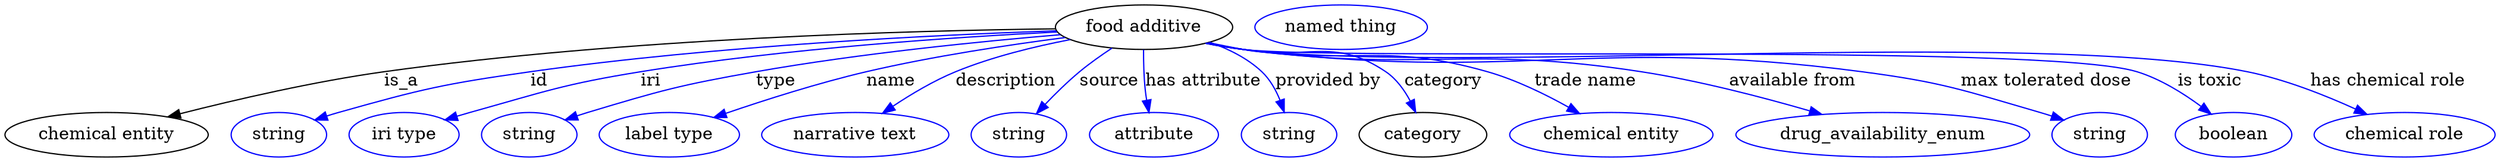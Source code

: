 digraph {
	graph [bb="0,0,2002.7,123"];
	node [label="\N"];
	"food additive"	[height=0.5,
		label="food additive",
		pos="915.89,105",
		width=1.9859];
	"chemical entity"	[height=0.5,
		pos="81.893,18",
		width=2.2748];
	"food additive" -> "chemical entity"	[label=is_a,
		lp="319.89,61.5",
		pos="e,131.29,32.454 844.15,103.64 729.76,102.23 499.21,95.939 305.89,69 249.39,61.126 186.03,46.421 141.15,34.987"];
	id	[color=blue,
		height=0.5,
		label=string,
		pos="219.89,18",
		width=1.0652];
	"food additive" -> id	[color=blue,
		label=id,
		lp="431.89,61.5",
		pos="e,248.88,29.966 845.24,101.98 749.56,98.559 573.64,89.835 424.89,69 354.28,59.109 336.54,55.278 267.89,36 264.79,35.128 261.59,34.158 \
258.39,33.138",
		style=solid];
	iri	[color=blue,
		height=0.5,
		label="iri type",
		pos="320.89,18",
		width=1.2277];
	"food additive" -> iri	[color=blue,
		label=iri,
		lp="519.89,61.5",
		pos="e,354.29,29.804 845.8,101.12 764.91,97.058 628.11,87.921 511.89,69 460.34,60.606 402.49,44.49 364.1,32.818",
		style=solid];
	type	[color=blue,
		height=0.5,
		label=string,
		pos="421.89,18",
		width=1.0652];
	"food additive" -> type	[color=blue,
		label=type,
		lp="620.89,61.5",
		pos="e,450.81,30.019 848.51,98.882 785.27,93.499 688.22,83.739 604.89,69 543.64,58.167 528.45,53.938 468.89,36 466.13,35.167 463.29,34.264 \
460.44,33.322",
		style=solid];
	name	[color=blue,
		height=0.5,
		label="label type",
		pos="534.89,18",
		width=1.5707];
	"food additive" -> name	[color=blue,
		label=name,
		lp="712.89,61.5",
		pos="e,570.54,31.982 852.44,96.631 807.55,90.789 746.11,81.521 692.89,69 654.35,59.932 611.59,46.166 580.29,35.372",
		style=solid];
	description	[color=blue,
		height=0.5,
		label="narrative text",
		pos="684.89,18",
		width=2.0943];
	"food additive" -> description	[color=blue,
		label=description,
		lp="804.39,61.5",
		pos="e,706.27,35.341 855.98,95.04 827.39,89.56 793.13,81.2 763.89,69 746.65,61.805 728.94,50.972 714.67,41.226",
		style=solid];
	source	[color=blue,
		height=0.5,
		label=string,
		pos="816.89,18",
		width=1.0652];
	"food additive" -> source	[color=blue,
		label=source,
		lp="887.89,61.5",
		pos="e,830.45,35.2 889.94,88.177 881.35,82.516 871.94,75.835 863.89,69 854.58,61.085 845.18,51.484 837.26,42.819",
		style=solid];
	"has attribute"	[color=blue,
		height=0.5,
		label=attribute,
		pos="924.89,18",
		width=1.4443];
	"food additive" -> "has attribute"	[color=blue,
		label="has attribute",
		lp="963.89,61.5",
		pos="e,920.28,35.966 915.37,86.814 915.29,77.14 915.56,64.858 916.89,54 917.22,51.309 917.67,48.522 918.19,45.749",
		style=solid];
	"provided by"	[color=blue,
		height=0.5,
		label=string,
		pos="1032.9,18",
		width=1.0652];
	"food additive" -> "provided by"	[color=blue,
		label="provided by",
		lp="1064.4,61.5",
		pos="e,1029,36.312 968.89,92.779 983.87,87.547 999.24,79.957 1010.9,69 1017.5,62.743 1022.3,54.117 1025.7,45.79",
		style=solid];
	category	[height=0.5,
		pos="1140.9,18",
		width=1.4263];
	"food additive" -> category	[color=blue,
		label=category,
		lp="1157.4,61.5",
		pos="e,1135,36.101 967.88,92.526 977.19,90.593 986.82,88.673 995.89,87 1046.8,77.62 1068,97.904 1110.9,69 1119.5,63.207 1126,54.046 1130.7,\
45.139",
		style=solid];
	"trade name"	[color=blue,
		height=0.5,
		label="chemical entity",
		pos="1291.9,18",
		width=2.2748];
	"food additive" -> "trade name"	[color=blue,
		label="trade name",
		lp="1270.9,61.5",
		pos="e,1266.5,35.187 966.94,92.212 976.52,90.267 986.49,88.424 995.89,87 1082.8,73.839 1108.4,93.246 1192.9,69 1215.5,62.504 1239.1,50.799 \
1257.6,40.346",
		style=solid];
	"available from"	[color=blue,
		height=0.5,
		label=drug_availability_enum,
		pos="1509.9,18",
		width=3.2858];
	"food additive" -> "available from"	[color=blue,
		label="available from",
		lp="1438.4,61.5",
		pos="e,1461,34.441 966.05,92.116 975.89,90.13 986.18,88.297 995.89,87 1137.1,68.14 1175.1,90.881 1315.9,69 1362,61.84 1413,48.472 1451.1,\
37.36",
		style=solid];
	"max tolerated dose"	[color=blue,
		height=0.5,
		label=string,
		pos="1684.9,18",
		width=1.0652];
	"food additive" -> "max tolerated dose"	[color=blue,
		label="max tolerated dose",
		lp="1642.9,61.5",
		pos="e,1655.9,29.873 965.6,92.045 975.58,90.04 986.03,88.217 995.89,87 1215.7,59.88 1274.3,98.033 1493.9,69 1558.6,60.45 1574.3,54.25 \
1636.9,36 1640,35.097 1643.2,34.106 1646.4,33.07",
		style=solid];
	"is toxic"	[color=blue,
		height=0.5,
		label=boolean,
		pos="1791.9,18",
		width=1.2999];
	"food additive" -> "is toxic"	[color=blue,
		label="is toxic",
		lp="1773.9,61.5",
		pos="e,1774.3,34.701 965.59,91.958 975.57,89.96 986.02,88.162 995.89,87 1075.4,77.643 1639.5,92.913 1715.9,69 1734.2,63.255 1752.3,51.667 \
1766.2,41.093",
		style=solid];
	"has chemical role"	[color=blue,
		height=0.5,
		label="chemical role",
		pos="1929.9,18",
		width=2.022];
	"food additive" -> "has chemical role"	[color=blue,
		label="has chemical role",
		lp="1916.4,61.5",
		pos="e,1899.8,34.493 965.58,91.937 975.57,89.94 986.02,88.149 995.89,87 1174.3,66.244 1627.9,104.68 1803.9,69 1834,62.89 1866.2,49.993 \
1890.5,38.828",
		style=solid];
	"named thing_category"	[color=blue,
		height=0.5,
		label="named thing",
		pos="1074.9,105",
		width=1.9318];
}
